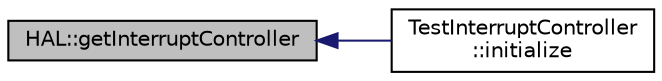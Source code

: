 digraph "HAL::getInterruptController"
{
  edge [fontname="Helvetica",fontsize="10",labelfontname="Helvetica",labelfontsize="10"];
  node [fontname="Helvetica",fontsize="10",shape=record];
  rankdir="LR";
  Node1 [label="HAL::getInterruptController",height=0.2,width=0.4,color="black", fillcolor="grey75", style="filled" fontcolor="black"];
  Node1 -> Node2 [dir="back",color="midnightblue",fontsize="10",style="solid",fontname="Helvetica"];
  Node2 [label="TestInterruptController\l::initialize",height=0.2,width=0.4,color="black", fillcolor="white", style="filled",URL="$class_test_interrupt_controller.html#a8d5ef0cf82ad2247501e0bffcb96d29c"];
}
